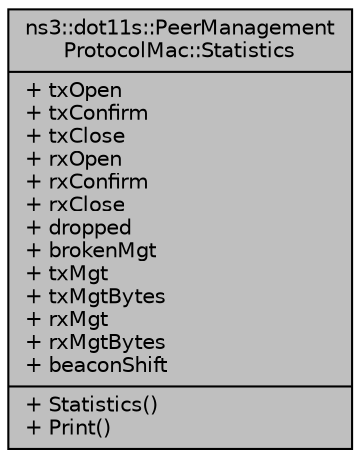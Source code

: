 digraph "ns3::dot11s::PeerManagementProtocolMac::Statistics"
{
  edge [fontname="Helvetica",fontsize="10",labelfontname="Helvetica",labelfontsize="10"];
  node [fontname="Helvetica",fontsize="10",shape=record];
  Node1 [label="{ns3::dot11s::PeerManagement\lProtocolMac::Statistics\n|+ txOpen\l+ txConfirm\l+ txClose\l+ rxOpen\l+ rxConfirm\l+ rxClose\l+ dropped\l+ brokenMgt\l+ txMgt\l+ txMgtBytes\l+ rxMgt\l+ rxMgtBytes\l+ beaconShift\l|+ Statistics()\l+ Print()\l}",height=0.2,width=0.4,color="black", fillcolor="grey75", style="filled", fontcolor="black"];
}
